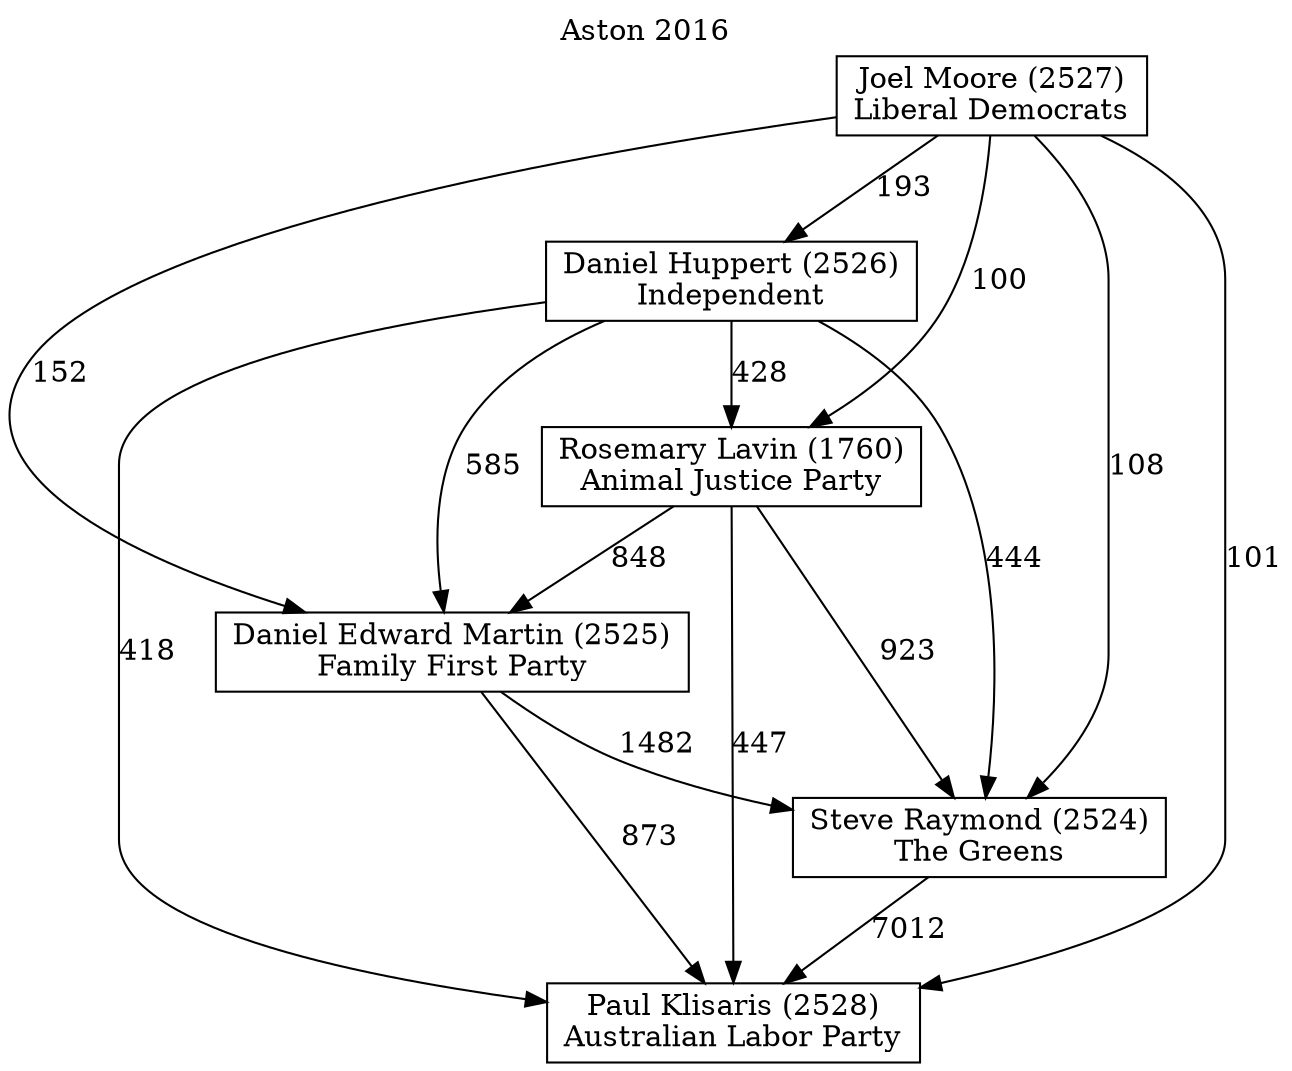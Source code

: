 // House preference flow
digraph "Paul Klisaris (2528)_Aston_2016" {
	graph [label="Aston 2016" labelloc=t mclimit=10]
	node [shape=box]
	"Daniel Edward Martin (2525)" [label="Daniel Edward Martin (2525)
Family First Party"]
	"Daniel Huppert (2526)" [label="Daniel Huppert (2526)
Independent"]
	"Joel Moore (2527)" [label="Joel Moore (2527)
Liberal Democrats"]
	"Paul Klisaris (2528)" [label="Paul Klisaris (2528)
Australian Labor Party"]
	"Rosemary Lavin (1760)" [label="Rosemary Lavin (1760)
Animal Justice Party"]
	"Steve Raymond (2524)" [label="Steve Raymond (2524)
The Greens"]
	"Daniel Edward Martin (2525)" -> "Paul Klisaris (2528)" [label=873]
	"Daniel Edward Martin (2525)" -> "Steve Raymond (2524)" [label=1482]
	"Daniel Huppert (2526)" -> "Daniel Edward Martin (2525)" [label=585]
	"Daniel Huppert (2526)" -> "Paul Klisaris (2528)" [label=418]
	"Daniel Huppert (2526)" -> "Rosemary Lavin (1760)" [label=428]
	"Daniel Huppert (2526)" -> "Steve Raymond (2524)" [label=444]
	"Joel Moore (2527)" -> "Daniel Edward Martin (2525)" [label=152]
	"Joel Moore (2527)" -> "Daniel Huppert (2526)" [label=193]
	"Joel Moore (2527)" -> "Paul Klisaris (2528)" [label=101]
	"Joel Moore (2527)" -> "Rosemary Lavin (1760)" [label=100]
	"Joel Moore (2527)" -> "Steve Raymond (2524)" [label=108]
	"Rosemary Lavin (1760)" -> "Daniel Edward Martin (2525)" [label=848]
	"Rosemary Lavin (1760)" -> "Paul Klisaris (2528)" [label=447]
	"Rosemary Lavin (1760)" -> "Steve Raymond (2524)" [label=923]
	"Steve Raymond (2524)" -> "Paul Klisaris (2528)" [label=7012]
}

